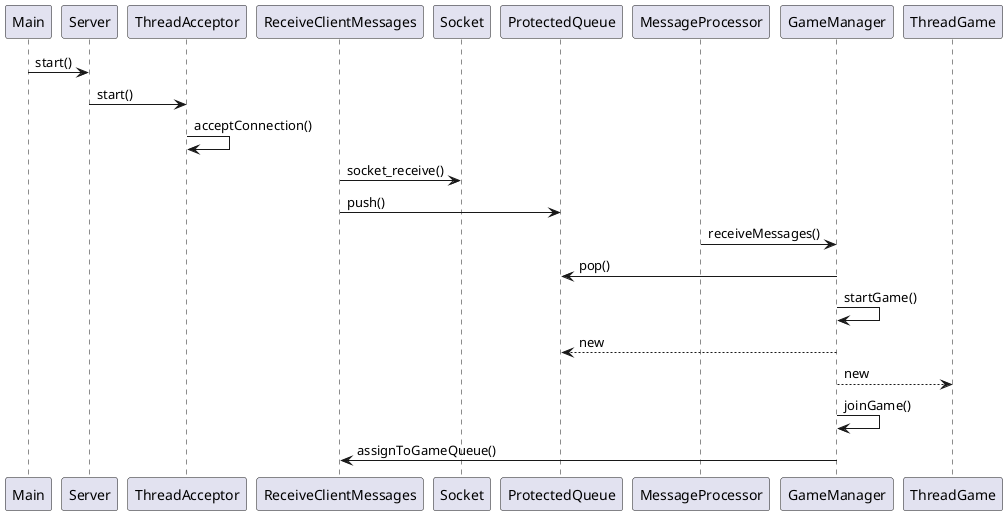 @startuml start_game
    Main -> Server : start()
    Server -> ThreadAcceptor : start()
    ThreadAcceptor -> ThreadAcceptor : acceptConnection()
    ReceiveClientMessages -> Socket : socket_receive()
    ReceiveClientMessages -> ProtectedQueue : push()
    MessageProcessor -> GameManager : receiveMessages()
    GameManager -> ProtectedQueue : pop()
    GameManager -> GameManager : startGame()
    GameManager --> ProtectedQueue : new
    GameManager --> ThreadGame : new
    GameManager -> GameManager : joinGame()
    GameManager -> ReceiveClientMessages : assignToGameQueue()
@enduml